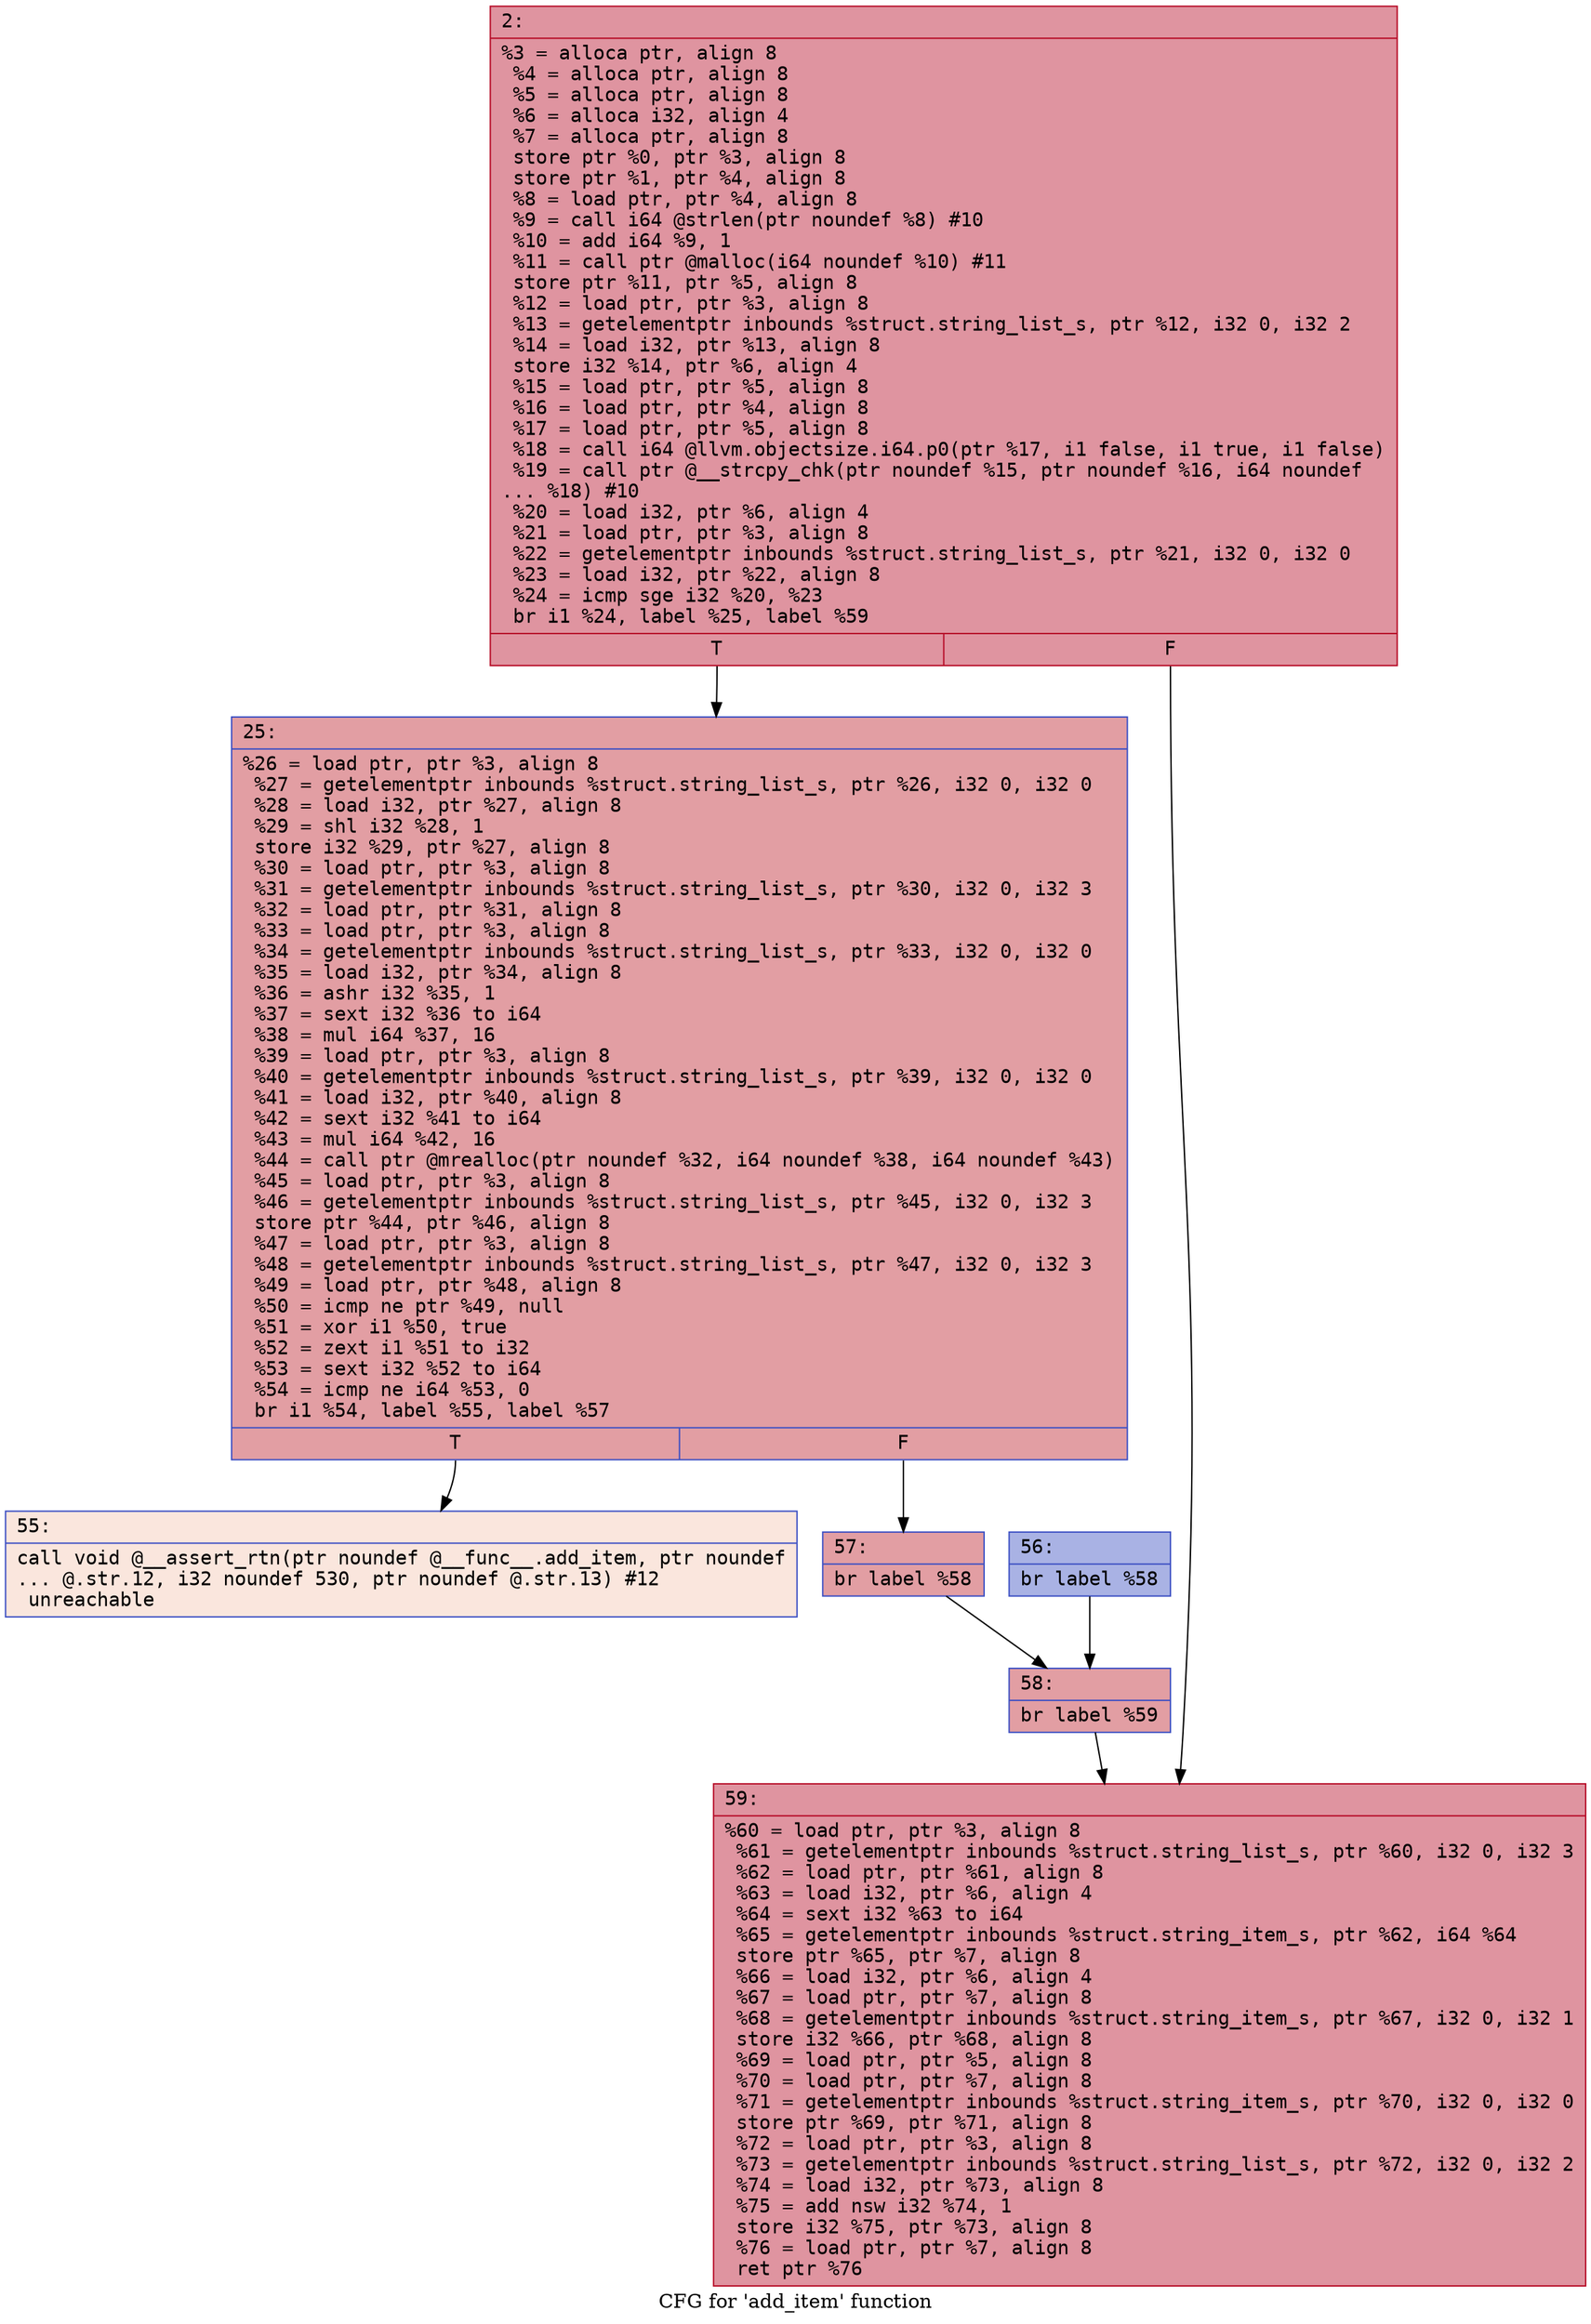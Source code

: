 digraph "CFG for 'add_item' function" {
	label="CFG for 'add_item' function";

	Node0x600000a954a0 [shape=record,color="#b70d28ff", style=filled, fillcolor="#b70d2870" fontname="Courier",label="{2:\l|  %3 = alloca ptr, align 8\l  %4 = alloca ptr, align 8\l  %5 = alloca ptr, align 8\l  %6 = alloca i32, align 4\l  %7 = alloca ptr, align 8\l  store ptr %0, ptr %3, align 8\l  store ptr %1, ptr %4, align 8\l  %8 = load ptr, ptr %4, align 8\l  %9 = call i64 @strlen(ptr noundef %8) #10\l  %10 = add i64 %9, 1\l  %11 = call ptr @malloc(i64 noundef %10) #11\l  store ptr %11, ptr %5, align 8\l  %12 = load ptr, ptr %3, align 8\l  %13 = getelementptr inbounds %struct.string_list_s, ptr %12, i32 0, i32 2\l  %14 = load i32, ptr %13, align 8\l  store i32 %14, ptr %6, align 4\l  %15 = load ptr, ptr %5, align 8\l  %16 = load ptr, ptr %4, align 8\l  %17 = load ptr, ptr %5, align 8\l  %18 = call i64 @llvm.objectsize.i64.p0(ptr %17, i1 false, i1 true, i1 false)\l  %19 = call ptr @__strcpy_chk(ptr noundef %15, ptr noundef %16, i64 noundef\l... %18) #10\l  %20 = load i32, ptr %6, align 4\l  %21 = load ptr, ptr %3, align 8\l  %22 = getelementptr inbounds %struct.string_list_s, ptr %21, i32 0, i32 0\l  %23 = load i32, ptr %22, align 8\l  %24 = icmp sge i32 %20, %23\l  br i1 %24, label %25, label %59\l|{<s0>T|<s1>F}}"];
	Node0x600000a954a0:s0 -> Node0x600000a954f0[tooltip="2 -> 25\nProbability 50.00%" ];
	Node0x600000a954a0:s1 -> Node0x600000a95680[tooltip="2 -> 59\nProbability 50.00%" ];
	Node0x600000a954f0 [shape=record,color="#3d50c3ff", style=filled, fillcolor="#be242e70" fontname="Courier",label="{25:\l|  %26 = load ptr, ptr %3, align 8\l  %27 = getelementptr inbounds %struct.string_list_s, ptr %26, i32 0, i32 0\l  %28 = load i32, ptr %27, align 8\l  %29 = shl i32 %28, 1\l  store i32 %29, ptr %27, align 8\l  %30 = load ptr, ptr %3, align 8\l  %31 = getelementptr inbounds %struct.string_list_s, ptr %30, i32 0, i32 3\l  %32 = load ptr, ptr %31, align 8\l  %33 = load ptr, ptr %3, align 8\l  %34 = getelementptr inbounds %struct.string_list_s, ptr %33, i32 0, i32 0\l  %35 = load i32, ptr %34, align 8\l  %36 = ashr i32 %35, 1\l  %37 = sext i32 %36 to i64\l  %38 = mul i64 %37, 16\l  %39 = load ptr, ptr %3, align 8\l  %40 = getelementptr inbounds %struct.string_list_s, ptr %39, i32 0, i32 0\l  %41 = load i32, ptr %40, align 8\l  %42 = sext i32 %41 to i64\l  %43 = mul i64 %42, 16\l  %44 = call ptr @mrealloc(ptr noundef %32, i64 noundef %38, i64 noundef %43)\l  %45 = load ptr, ptr %3, align 8\l  %46 = getelementptr inbounds %struct.string_list_s, ptr %45, i32 0, i32 3\l  store ptr %44, ptr %46, align 8\l  %47 = load ptr, ptr %3, align 8\l  %48 = getelementptr inbounds %struct.string_list_s, ptr %47, i32 0, i32 3\l  %49 = load ptr, ptr %48, align 8\l  %50 = icmp ne ptr %49, null\l  %51 = xor i1 %50, true\l  %52 = zext i1 %51 to i32\l  %53 = sext i32 %52 to i64\l  %54 = icmp ne i64 %53, 0\l  br i1 %54, label %55, label %57\l|{<s0>T|<s1>F}}"];
	Node0x600000a954f0:s0 -> Node0x600000a95540[tooltip="25 -> 55\nProbability 0.00%" ];
	Node0x600000a954f0:s1 -> Node0x600000a955e0[tooltip="25 -> 57\nProbability 100.00%" ];
	Node0x600000a95540 [shape=record,color="#3d50c3ff", style=filled, fillcolor="#f3c7b170" fontname="Courier",label="{55:\l|  call void @__assert_rtn(ptr noundef @__func__.add_item, ptr noundef\l... @.str.12, i32 noundef 530, ptr noundef @.str.13) #12\l  unreachable\l}"];
	Node0x600000a95590 [shape=record,color="#3d50c3ff", style=filled, fillcolor="#3d50c370" fontname="Courier",label="{56:\l|  br label %58\l}"];
	Node0x600000a95590 -> Node0x600000a95630[tooltip="56 -> 58\nProbability 100.00%" ];
	Node0x600000a955e0 [shape=record,color="#3d50c3ff", style=filled, fillcolor="#be242e70" fontname="Courier",label="{57:\l|  br label %58\l}"];
	Node0x600000a955e0 -> Node0x600000a95630[tooltip="57 -> 58\nProbability 100.00%" ];
	Node0x600000a95630 [shape=record,color="#3d50c3ff", style=filled, fillcolor="#be242e70" fontname="Courier",label="{58:\l|  br label %59\l}"];
	Node0x600000a95630 -> Node0x600000a95680[tooltip="58 -> 59\nProbability 100.00%" ];
	Node0x600000a95680 [shape=record,color="#b70d28ff", style=filled, fillcolor="#b70d2870" fontname="Courier",label="{59:\l|  %60 = load ptr, ptr %3, align 8\l  %61 = getelementptr inbounds %struct.string_list_s, ptr %60, i32 0, i32 3\l  %62 = load ptr, ptr %61, align 8\l  %63 = load i32, ptr %6, align 4\l  %64 = sext i32 %63 to i64\l  %65 = getelementptr inbounds %struct.string_item_s, ptr %62, i64 %64\l  store ptr %65, ptr %7, align 8\l  %66 = load i32, ptr %6, align 4\l  %67 = load ptr, ptr %7, align 8\l  %68 = getelementptr inbounds %struct.string_item_s, ptr %67, i32 0, i32 1\l  store i32 %66, ptr %68, align 8\l  %69 = load ptr, ptr %5, align 8\l  %70 = load ptr, ptr %7, align 8\l  %71 = getelementptr inbounds %struct.string_item_s, ptr %70, i32 0, i32 0\l  store ptr %69, ptr %71, align 8\l  %72 = load ptr, ptr %3, align 8\l  %73 = getelementptr inbounds %struct.string_list_s, ptr %72, i32 0, i32 2\l  %74 = load i32, ptr %73, align 8\l  %75 = add nsw i32 %74, 1\l  store i32 %75, ptr %73, align 8\l  %76 = load ptr, ptr %7, align 8\l  ret ptr %76\l}"];
}
